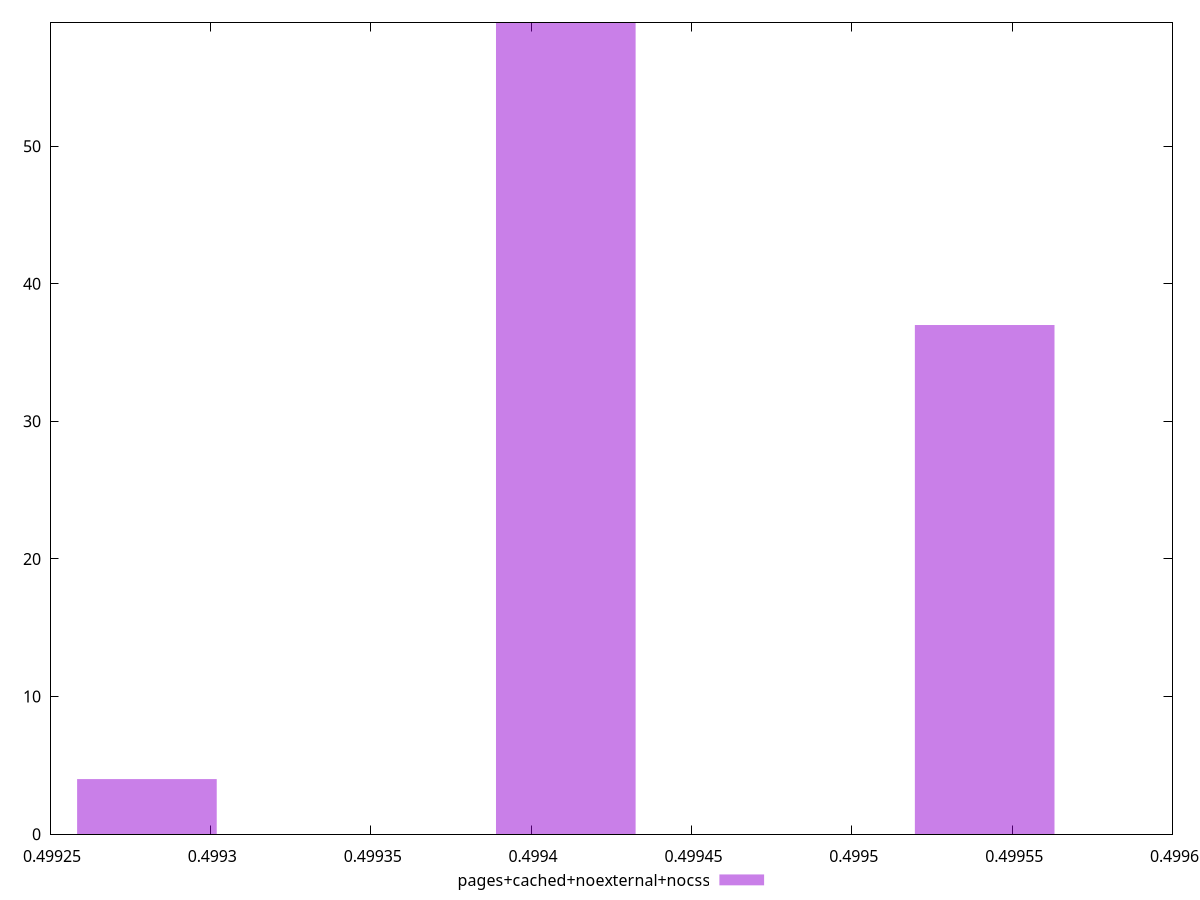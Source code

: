 $_pagesCachedNoexternalNocss <<EOF
0.4994108282291921 59
0.4995414386803025 37
0.4992802177780816 4
EOF
set key outside below
set terminal pngcairo
set output "report_00006_2020-11-02T20-21-41.718Z/uses-rel-preload/pages+cached+noexternal+nocss//hist.png"
set yrange [0:59]
set boxwidth 0.00004353681703680517
set style fill transparent solid 0.5 noborder
plot $_pagesCachedNoexternalNocss title "pages+cached+noexternal+nocss" with boxes ,